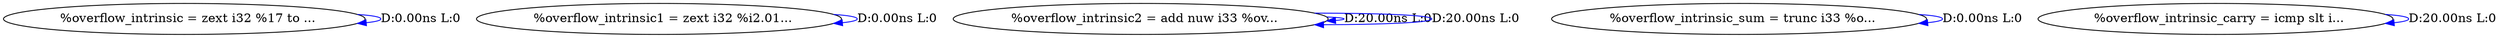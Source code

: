 digraph {
Node0x2ee2e30[label="  %overflow_intrinsic = zext i32 %17 to ..."];
Node0x2ee2e30 -> Node0x2ee2e30[label="D:0.00ns L:0",color=blue];
Node0x2ee2f10[label="  %overflow_intrinsic1 = zext i32 %i2.01..."];
Node0x2ee2f10 -> Node0x2ee2f10[label="D:0.00ns L:0",color=blue];
Node0x2ee2ff0[label="  %overflow_intrinsic2 = add nuw i33 %ov..."];
Node0x2ee2ff0 -> Node0x2ee2ff0[label="D:20.00ns L:0",color=blue];
Node0x2ee2ff0 -> Node0x2ee2ff0[label="D:20.00ns L:0",color=blue];
Node0x2ee30d0[label="  %overflow_intrinsic_sum = trunc i33 %o..."];
Node0x2ee30d0 -> Node0x2ee30d0[label="D:0.00ns L:0",color=blue];
Node0x2ee31b0[label="  %overflow_intrinsic_carry = icmp slt i..."];
Node0x2ee31b0 -> Node0x2ee31b0[label="D:20.00ns L:0",color=blue];
}
